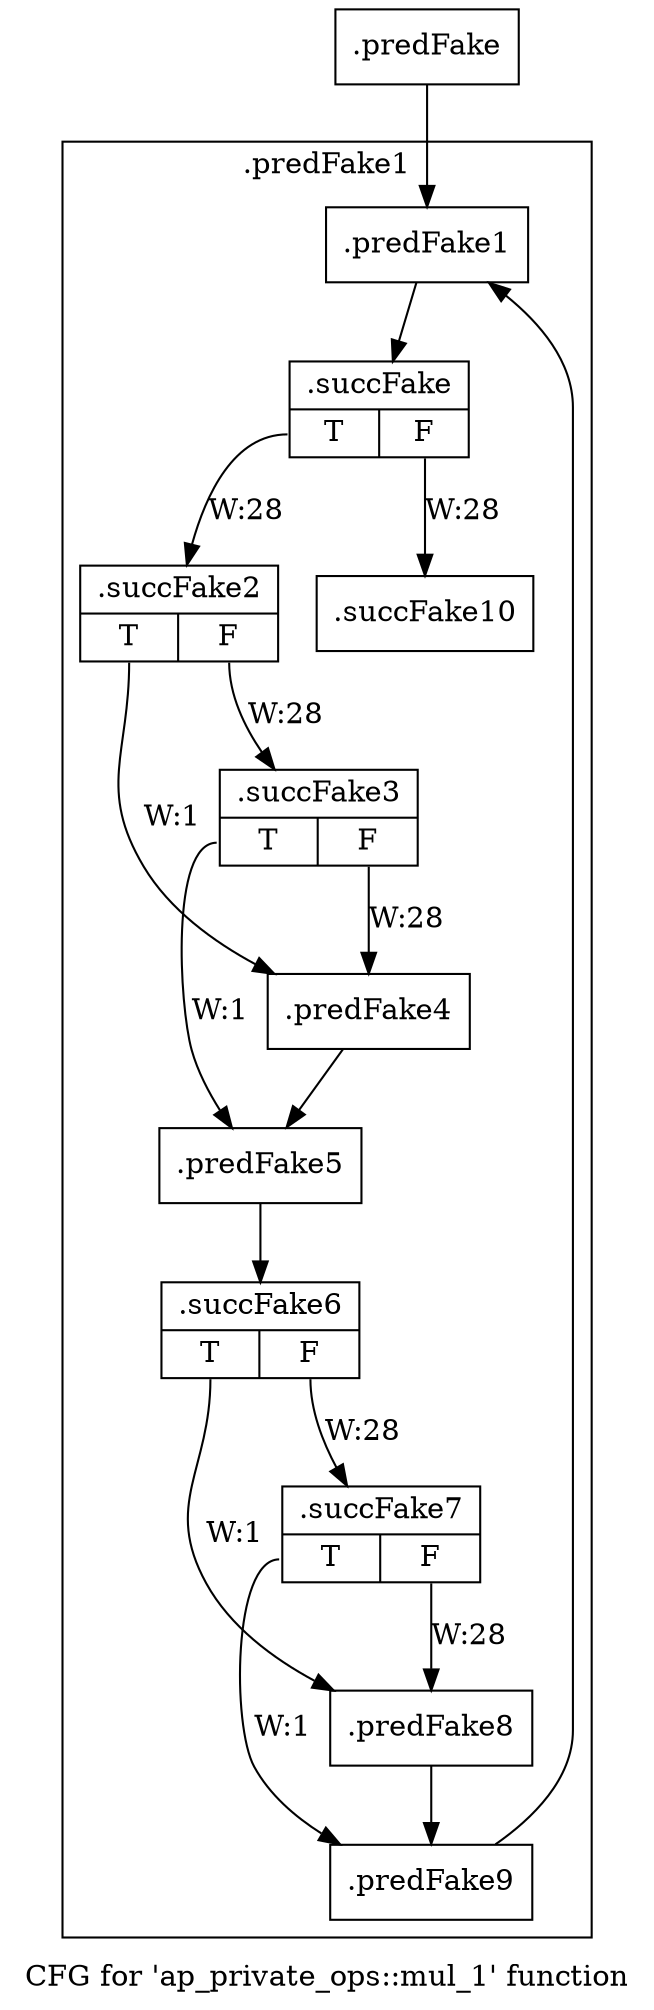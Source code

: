 digraph "CFG for 'ap_private_ops::mul_1' function" {
	label="CFG for 'ap_private_ops::mul_1' function";

	Node0x5b83080 [shape=record,filename="",linenumber="",label="{.predFake}"];
	Node0x5b83080 -> Node0x5b83c30[ callList="" memoryops="" filename="/mnt/xilinx/Vitis_HLS/2021.2/include/etc/ap_private.h" execusionnum="27"];
	Node0x612a1d0 [shape=record,filename="/mnt/xilinx/Vitis_HLS/2021.2/include/etc/ap_private.h",linenumber="680",label="{.succFake10}"];
subgraph cluster_0 {
	label=".predFake1";
	tripcount="27";
	invocationtime="27";

	Node0x5b83c30 [shape=record,filename="/mnt/xilinx/Vitis_HLS/2021.2/include/etc/ap_private.h",linenumber="658",label="{.predFake1}"];
	Node0x5b83c30 -> Node0x61299e0[ callList="" memoryops="" filename="/mnt/xilinx/Vitis_HLS/2021.2/include/etc/ap_private.h" execusionnum="54"];
	Node0x5b83d70 [shape=record,filename="/mnt/xilinx/Vitis_HLS/2021.2/include/etc/ap_private.h",linenumber="673",label="{.predFake4}"];
	Node0x5b83d70 -> Node0x5b83dc0[ callList="" memoryops="" filename="/mnt/xilinx/Vitis_HLS/2021.2/include/etc/ap_private.h" execusionnum="27"];
	Node0x5b83dc0 [shape=record,filename="/mnt/xilinx/Vitis_HLS/2021.2/include/etc/ap_private.h",linenumber="673",label="{.predFake5}"];
	Node0x5b83dc0 -> Node0x6129e50[ callList="" memoryops="" filename="/mnt/xilinx/Vitis_HLS/2021.2/include/etc/ap_private.h" execusionnum="27"];
	Node0x5b83e60 [shape=record,filename="/mnt/xilinx/Vitis_HLS/2021.2/include/etc/ap_private.h",linenumber="677",label="{.predFake8}"];
	Node0x5b83e60 -> Node0x5b83eb0[ callList="" memoryops="" filename="/mnt/xilinx/Vitis_HLS/2021.2/include/etc/ap_private.h" execusionnum="27"];
	Node0x5b83eb0 [shape=record,filename="/mnt/xilinx/Vitis_HLS/2021.2/include/etc/ap_private.h",linenumber="677",label="{.predFake9}"];
	Node0x5b83eb0 -> Node0x5b83c30[ callList="" memoryops="" filename="/mnt/xilinx/Vitis_HLS/2021.2/include/etc/ap_private.h" execusionnum="27"];
	Node0x61299e0 [shape=record,filename="/mnt/xilinx/Vitis_HLS/2021.2/include/etc/ap_private.h",linenumber="658",label="{.succFake|{<s0>T|<s1>F}}"];
	Node0x61299e0:s0 -> Node0x6129a30[label="W:28" callList="" memoryops="" filename="/mnt/xilinx/Vitis_HLS/2021.2/include/etc/ap_private.h" execusionnum="27"];
	Node0x61299e0:s1 -> Node0x612a1d0[label="W:28" callList="" memoryops="" filename="/mnt/xilinx/Vitis_HLS/2021.2/include/etc/ap_private.h" execusionnum="27"];
	Node0x6129a30 [shape=record,filename="/mnt/xilinx/Vitis_HLS/2021.2/include/etc/ap_private.h",linenumber="673",label="{.succFake2|{<s0>T|<s1>F}}"];
	Node0x6129a30:s0 -> Node0x5b83d70[label="W:1"];
	Node0x6129a30:s1 -> Node0x6129b10[label="W:28" callList="" memoryops="" filename="/mnt/xilinx/Vitis_HLS/2021.2/include/etc/ap_private.h" execusionnum="27"];
	Node0x6129b10 [shape=record,filename="/mnt/xilinx/Vitis_HLS/2021.2/include/etc/ap_private.h",linenumber="673",label="{.succFake3|{<s0>T|<s1>F}}"];
	Node0x6129b10:s0 -> Node0x5b83dc0[label="W:1" callList="" memoryops="" filename="/mnt/xilinx/Vitis_HLS/2021.2/include/etc/ap_private.h" execusionnum="0"];
	Node0x6129b10:s1 -> Node0x5b83d70[label="W:28"];
	Node0x6129e50 [shape=record,filename="/mnt/xilinx/Vitis_HLS/2021.2/include/etc/ap_private.h",linenumber="677",label="{.succFake6|{<s0>T|<s1>F}}"];
	Node0x6129e50:s0 -> Node0x5b83e60[label="W:1"];
	Node0x6129e50:s1 -> Node0x6129f00[label="W:28" callList="" memoryops="" filename="/mnt/xilinx/Vitis_HLS/2021.2/include/etc/ap_private.h" execusionnum="27"];
	Node0x6129f00 [shape=record,filename="/mnt/xilinx/Vitis_HLS/2021.2/include/etc/ap_private.h",linenumber="677",label="{.succFake7|{<s0>T|<s1>F}}"];
	Node0x6129f00:s0 -> Node0x5b83eb0[label="W:1"];
	Node0x6129f00:s1 -> Node0x5b83e60[label="W:28"];
}
}
